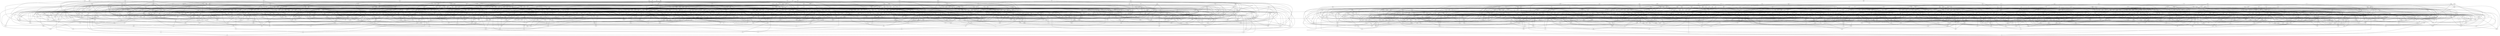 graph {
  bbg -- cmm;
  bbg -- cpd;
  bbg -- fvd;
  bbg -- qcj;
  bbg -- qpt;
  bbr -- jgj;
  bbr -- jvf;
  bbr -- qkn;
  bbr -- vhp;
  bcn -- pjm;
  bcn -- qmj;
  bcn -- vns;
  bcn -- xbz;
  bcs -- kkm;
  bcs -- rfk;
  bcs -- snl;
  bcs -- xgt;
  bct -- dfz;
  bct -- fdr;
  bct -- nvs;
  bct -- pbk;
  bct -- pvh;
  bct -- qlf;
  bdb -- grs;
  bdb -- hqv;
  bdb -- hzt;
  bdb -- sdz;
  bdh -- gkd;
  bdh -- mnt;
  bdh -- mzl;
  bdh -- rrl;
  bdh -- shc;
  bds -- flh;
  bds -- mgn;
  bds -- ptz;
  bds -- tns;
  bds -- zhr;
  bfb -- gjr;
  bfb -- gxx;
  bfb -- jsn;
  bfb -- qzn;
  bfb -- xln;
  bfr -- chz;
  bfr -- dzk;
  bfr -- qvf;
  bfr -- vfx;
  bfr -- zqv;
  bft -- jcg;
  bft -- jgr;
  bft -- rfg;
  bft -- tdj;
  bgg -- rkn;
  bgg -- tjf;
  bgg -- xfr;
  bgg -- zxt;
  bgk -- hff;
  bgk -- lml;
  bgk -- mtg;
  bgk -- rlp;
  bgl -- cds;
  bgl -- lkq;
  bgl -- qsg;
  bgl -- vsv;
  bgr -- dsz;
  bgr -- kqx;
  bgr -- mpt;
  bgr -- zpf;
  bgt -- cpl;
  bgt -- cqq;
  bgt -- gst;
  bgt -- qxh;
  bgt -- tqk;
  bhk -- frp;
  bhk -- kgj;
  bhk -- rdv;
  bhk -- vxx;
  bhx -- ggc;
  bhx -- hjh;
  bhx -- tjf;
  bhx -- xdf;
  bhx -- xpt;
  bjx -- pzn;
  bjx -- qzm;
  bjx -- sfd;
  bjx -- vcx;
  bkc -- bmr;
  bkc -- hmf;
  bkc -- rkv;
  bkc -- rtx;
  bkc -- svb;
  bkk -- gfb;
  bkk -- mvk;
  bkk -- prd;
  bkk -- rvd;
  bkk -- shh;
  bkk -- zbr;
  bkm -- cnb;
  bkm -- krh;
  bkm -- lmq;
  bkm -- sgn;
  bkp -- cgb;
  bkp -- gpf;
  bkp -- lmj;
  bkp -- ppf;
  bkp -- rzl;
  bks -- jrp;
  bks -- pdc;
  bks -- plt;
  bks -- zsm;
  bkv -- fnt;
  bkv -- fqg;
  bkv -- nxn;
  bkv -- zst;
  bkx -- jgp;
  bkx -- mpl;
  bkx -- vdz;
  bkx -- xhb;
  blb -- rsd;
  blb -- thd;
  blb -- vch;
  blb -- vxk;
  bll -- jkn;
  bll -- jpb;
  bll -- mhj;
  bll -- rnh;
  blm -- dkc;
  blm -- hjg;
  blm -- mhc;
  blm -- mkn;
  blm -- rsd;
  blm -- xts;
  bmr -- gff;
  bmr -- vxx;
  bmr -- zbv;
  bnc -- kkk;
  bnc -- kmg;
  bnc -- pdf;
  bnc -- qjx;
  bnc -- zmh;
  bnf -- chf;
  bnf -- gpt;
  bnf -- hhm;
  bnf -- mhk;
  bnr -- htb;
  bnr -- kmf;
  bnr -- lxr;
  bnr -- rsq;
  bnx -- lng;
  bnx -- nkz;
  bnx -- nrj;
  bnx -- pdl;
  bnx -- xfc;
  bnx -- xpc;
  bpc -- hjj;
  bpc -- hlb;
  bpc -- hzt;
  bpc -- sbm;
  bpg -- gdd;
  bpg -- mrs;
  bpg -- njp;
  bpg -- vng;
  bpj -- jxr;
  bpj -- lxt;
  bpj -- sdq;
  bpj -- vls;
  bpp -- dzn;
  bpp -- jml;
  bpp -- qmv;
  bpp -- rfc;
  bpp -- svb;
  bpv -- hls;
  bpv -- htk;
  bpv -- xbb;
  bpv -- zdm;
  bpv -- zjl;
  bpz -- bxj;
  bpz -- crq;
  bpz -- jmz;
  bpz -- nhq;
  bqf -- cpl;
  bqf -- hjd;
  bqf -- jfs;
  bqf -- ptz;
  bql -- btv;
  bql -- cpx;
  bql -- fzq;
  bql -- lqb;
  bql -- lvt;
  bql -- nzv;
  bql -- rgn;
  bqm -- kjc;
  bqm -- lcs;
  bqm -- vng;
  bqm -- zfr;
  bqm -- zrq;
  bqp -- nvs;
  bqp -- plz;
  bqp -- pnz;
  bqp -- vlm;
  bqz -- shz;
  bqz -- ssr;
  bqz -- vdc;
  bqz -- zmz;
  brc -- nlh;
  brc -- thx;
  brc -- xgc;
  brc -- zjd;
  brc -- zks;
  brk -- vcf;
  brk -- xbb;
  brk -- xdc;
  brk -- xpp;
  brq -- bsz;
  brq -- cdz;
  brq -- jkn;
  brq -- tdv;
  brs -- ftf;
  brs -- fxj;
  brs -- jtr;
  brs -- mtz;
  bsq -- hhj;
  bsq -- nmf;
  bsq -- tqj;
  bsq -- xgb;
  bsz -- hxr;
  bsz -- pch;
  bsz -- zlp;
  btf -- gzb;
  btf -- llp;
  btf -- nlb;
  btf -- tgn;
  btg -- dkc;
  btg -- jjz;
  btg -- mpl;
  btg -- qfg;
  btg -- sfx;
  btm -- dzz;
  btm -- gdx;
  btm -- hrf;
  btm -- zfl;
  bts -- cjl;
  bts -- dgc;
  bts -- mtf;
  bts -- psf;
  bts -- rkp;
  btv -- dqm;
  btv -- fvr;
  btv -- qhh;
  bvc -- gjz;
  bvc -- gtv;
  bvc -- ssd;
  bvc -- vlm;
  bvc -- xhc;
  bvd -- lcr;
  bvd -- mqx;
  bvd -- mrq;
  bvd -- rcx;
  bvd -- vts;
  bvf -- gpp;
  bvf -- ptl;
  bvf -- qlz;
  bvf -- tzx;
  bvl -- mlx;
  bvl -- nmq;
  bvl -- svn;
  bvl -- vpc;
  bvq -- dgc;
  bvq -- gkh;
  bvq -- mkp;
  bvq -- pml;
  bvq -- rhx;
  bvq -- svr;
  bvq -- tnj;
  bvq -- ztg;
  bvt -- gzj;
  bvt -- jxq;
  bvt -- pct;
  bvt -- rbg;
  bvt -- snm;
  bvt -- vdc;
  bxb -- dkc;
  bxb -- grc;
  bxb -- lxq;
  bxb -- zmq;
  bxd -- cbc;
  bxd -- dfz;
  bxd -- kpl;
  bxd -- trm;
  bxd -- zht;
  bxg -- kms;
  bxg -- llm;
  bxg -- qth;
  bxg -- snm;
  bxg -- zbf;
  bxj -- dbv;
  bxj -- krk;
  bxj -- qnt;
  bxk -- dhb;
  bxk -- jzm;
  bxk -- njp;
  bxk -- vdc;
  bxr -- hrz;
  bxr -- qth;
  bxr -- slt;
  bxr -- ztk;
  bxs -- cvq;
  bxs -- fzq;
  bxs -- sdx;
  bxs -- zqp;
  bxz -- dzh;
  bxz -- hlb;
  bxz -- mrt;
  bxz -- sbr;
  bxz -- xbz;
  bzp -- fkp;
  bzp -- hhp;
  bzp -- lfc;
  bzp -- prz;
  bzp -- tcz;
  cbc -- hbz;
  cbc -- hhp;
  cbc -- mcb;
  cbc -- mgn;
  cbj -- fbt;
  cbj -- jfc;
  cbj -- lgt;
  cbj -- svg;
  cbj -- vqm;
  cbn -- cpt;
  cbn -- lmk;
  cbn -- mqv;
  cbn -- qdr;
  cbn -- vqg;
  cck -- jbh;
  cck -- jzm;
  cck -- kjm;
  cck -- rnc;
  ccn -- rhr;
  ccn -- tjt;
  ccn -- tnh;
  ccn -- xpc;
  ccr -- cvb;
  ccr -- fhg;
  ccr -- lhp;
  ccr -- tdv;
  ccv -- ffs;
  ccv -- hdq;
  ccv -- kcm;
  ccv -- zjb;
  cdd -- ddq;
  cdd -- ghn;
  cdd -- lfc;
  cdd -- srd;
  cdd -- tht;
  cdd -- xhb;
  cds -- gdr;
  cds -- jdg;
  cds -- lkh;
  cdz -- njv;
  cdz -- xgl;
  cdz -- xmc;
  cfb -- cxn;
  cfb -- djg;
  cfb -- mbn;
  cfb -- nzf;
  cfb -- rxb;
  cfb -- zff;
  cfl -- mhg;
  cfl -- rkn;
  cfl -- vtl;
  cfl -- xmc;
  cgb -- kmn;
  cgb -- nkz;
  cgb -- rmh;
  cgb -- trk;
  cgf -- dgz;
  cgf -- fpk;
  cgf -- nnf;
  cgf -- qhf;
  cgf -- tlh;
  cgf -- vzh;
  cgn -- gcd;
  cgn -- grh;
  cgn -- kqd;
  cgn -- vlm;
  cgn -- znf;
  cgs -- mms;
  cgs -- mrs;
  cgs -- spk;
  cgs -- vbv;
  chb -- jsn;
  chb -- ksp;
  chb -- pnh;
  chb -- rsb;
  chf -- klv;
  chf -- mcb;
  chf -- rpt;
  chg -- dfs;
  chg -- jbc;
  chg -- rzp;
  chg -- zdb;
  chh -- dqm;
  chh -- jjq;
  chh -- prz;
  chh -- qpt;
  chh -- shc;
  chn -- hsr;
  chn -- pdc;
  chn -- qlh;
  chn -- vzv;
  chp -- dxc;
  chp -- jhz;
  chp -- lkq;
  chp -- pns;
  chz -- hpp;
  chz -- llz;
  chz -- mnp;
  chz -- vbt;
  chz -- vtp;
  cjg -- hhm;
  cjg -- lfc;
  cjg -- lmg;
  cjg -- mlr;
  cjg -- tkh;
  cjg -- xtc;
  cjj -- jpb;
  cjj -- qvq;
  cjj -- rmz;
  cjj -- vkh;
  cjj -- xtz;
  cjl -- fpl;
  cjl -- hhm;
  cjl -- jhb;
  cjv -- mjb;
  cjv -- pdh;
  cjv -- rsq;
  cjv -- tsc;
  cjv -- ttc;
  cjv -- zmg;
  cjx -- dzz;
  cjx -- pkv;
  cjx -- tbb;
  cjx -- vxx;
  ckl -- dqp;
  ckl -- gtf;
  ckl -- svj;
  ckl -- tns;
  ckr -- njd;
  ckr -- qlx;
  ckr -- thd;
  ckr -- vbx;
  ckv -- hmj;
  ckv -- jpb;
  ckv -- mqs;
  ckv -- tbl;
  clc -- jml;
  clc -- pfb;
  clc -- qjs;
  clc -- rgb;
  clf -- hls;
  clf -- sqc;
  clf -- vvs;
  clf -- zhx;
  clh -- nff;
  clh -- szk;
  clh -- xpm;
  clh -- zdh;
  cll -- cpg;
  cll -- qmb;
  cll -- snl;
  cll -- vzv;
  cln -- kht;
  cln -- tks;
  cln -- vbp;
  cln -- vch;
  cml -- gkt;
  cml -- glh;
  cml -- jfv;
  cml -- mrk;
  cml -- nlm;
  cmm -- pzv;
  cmm -- qcj;
  cmm -- rpb;
  cmp -- jpx;
  cmp -- lxq;
  cmp -- njh;
  cmp -- rjp;
  cnb -- rnc;
  cnb -- rnq;
  cnb -- stf;
  cns -- ggc;
  cns -- kxx;
  cns -- nlh;
  cns -- qhg;
  cpd -- gff;
  cpd -- pxf;
  cpd -- zbz;
  cpf -- fcq;
  cpf -- gdr;
  cpf -- lnn;
  cpf -- vxz;
  cpf -- zmg;
  cpg -- gkh;
  cpg -- rhv;
  cpg -- ttg;
  cpg -- xgt;
  cpl -- nxg;
  cpl -- sqs;
  cpp -- kvq;
  cpp -- lhx;
  cpp -- mlq;
  cpp -- rsc;
  cps -- fjt;
  cps -- hqz;
  cps -- srv;
  cps -- vzv;
  cpt -- gzk;
  cpt -- htq;
  cpt -- qqm;
  cpt -- vls;
  cpx -- dhk;
  cpx -- frp;
  cpx -- rgr;
  cpx -- sfx;
  cpx -- sps;
  cpx -- svj;
  cpx -- vcg;
  cqj -- crz;
  cqj -- dxx;
  cqj -- lgr;
  cqj -- mcd;
  cqq -- jsx;
  cqq -- mtv;
  cqq -- pxc;
  cqq -- xvp;
  cqr -- gxx;
  cqr -- hjx;
  cqr -- jtr;
  cqr -- krx;
  cqr -- pbq;
  cqr -- ppx;
  crh -- dmr;
  crh -- ftt;
  crh -- hxd;
  crh -- mqj;
  crh -- qrk;
  crl -- pml;
  crl -- qxc;
  crl -- sqs;
  crl -- src;
  crq -- tfl;
  crq -- ttd;
  crq -- zlq;
  crq -- zpt;
  crt -- jls;
  crt -- krp;
  crt -- ldj;
  crt -- zlj;
  crz -- gcg;
  crz -- gqg;
  crz -- hrl;
  csc -- ddm;
  csc -- gtn;
  csc -- qxg;
  csc -- stg;
  csc -- xsz;
  csd -- dxp;
  csd -- jhz;
  csd -- jnb;
  csd -- tjb;
  ctb -- pzv;
  ctb -- vjp;
  ctb -- zst;
  ctb -- zvp;
  ctf -- gpz;
  ctf -- lmk;
  ctf -- lrc;
  ctf -- zmb;
  ctp -- htf;
  ctp -- qnm;
  ctp -- vkl;
  ctp -- xmm;
  cvb -- mhg;
  cvb -- ngg;
  cvb -- zmm;
  cvq -- hqc;
  cvq -- mkg;
  cvq -- pdl;
  cvq -- vbp;
  cxn -- dvd;
  cxn -- hkr;
  cxn -- qbn;
  cxn -- xfp;
  cxn -- zkn;
  cxp -- fzg;
  cxp -- gjj;
  cxp -- lzl;
  cxp -- nff;
  cxp -- nsp;
  cxs -- jmh;
  cxs -- lcj;
  cxs -- ngc;
  cxs -- qgl;
  cxs -- zfr;
  czg -- hbv;
  czg -- jxc;
  czg -- lkq;
  czg -- msz;
  czh -- ksr;
  czh -- nml;
  czh -- tzn;
  czh -- xmm;
  czq -- fkr;
  czq -- jtl;
  czq -- qxr;
  czq -- rqj;
  czq -- sdc;
  czr -- dfg;
  czr -- ffs;
  czr -- kfr;
  czr -- zjv;
  dbc -- jfr;
  dbc -- tjq;
  dbc -- vlv;
  dbc -- xbb;
  dbj -- ghv;
  dbj -- jgx;
  dbj -- ltz;
  dbj -- nmb;
  dbj -- vgb;
  dbn -- dlt;
  dbn -- jhz;
  dbn -- mqv;
  dbn -- rgx;
  dbp -- hhj;
  dbp -- hvh;
  dbp -- prb;
  dbp -- qrn;
  dbp -- vrb;
  dbr -- hcb;
  dbr -- pvk;
  dbr -- vjl;
  dbr -- zdz;
  dbs -- lfr;
  dbs -- mbn;
  dbs -- mkg;
  dbs -- qmt;
  dbv -- ltp;
  dbv -- rkj;
  dbv -- tgx;
  dcb -- fzg;
  dcb -- jjk;
  dcb -- jpm;
  dcb -- lrc;
  dcb -- ptl;
  dcb -- tqx;
  dcb -- zfr;
  dcq -- dnx;
  dcq -- pgr;
  dcq -- qkb;
  dcq -- sbr;
  ddd -- dtk;
  ddd -- fbd;
  ddd -- klc;
  ddd -- zjd;
  ddm -- gqp;
  ddm -- lmc;
  ddm -- xvp;
  ddp -- qgj;
  ddp -- snl;
  ddp -- vkl;
  ddp -- zlj;
  ddq -- qpb;
  ddq -- szq;
  ddq -- xsz;
  dds -- gbm;
  dds -- gxj;
  dds -- jkj;
  dds -- lks;
  dds -- vfm;
  dff -- kbm;
  dff -- mkn;
  dff -- mvt;
  dff -- zkn;
  dfg -- fvx;
  dfg -- qmx;
  dfg -- tnl;
  dfl -- jll;
  dfl -- kms;
  dfl -- mms;
  dfl -- rkj;
  dfs -- jfp;
  dfs -- jkn;
  dfs -- qbs;
  dfs -- qhf;
  dfs -- qzm;
  dfz -- hfb;
  dfz -- mnt;
  dfz -- rhz;
  dgc -- vch;
  dgc -- xxm;
  dgm -- srt;
  dgm -- tnr;
  dgm -- xhz;
  dgm -- xms;
  dgs -- hbz;
  dgs -- kht;
  dgs -- lgr;
  dgs -- zns;
  dgz -- ghj;
  dgz -- plh;
  dgz -- rlm;
  dhb -- hbs;
  dhb -- stz;
  dhb -- zqv;
  dhk -- djb;
  dhk -- hqc;
  dhk -- jrg;
  dhq -- fsc;
  dhq -- gtn;
  dhq -- htk;
  dhq -- kdr;
  dhs -- kls;
  dhs -- qbf;
  dhs -- rtq;
  dhs -- thl;
  djb -- ljj;
  djb -- pxc;
  djb -- tmm;
  djb -- vpf;
  djb -- xdz;
  djb -- xjm;
  djg -- hqc;
  djg -- pdm;
  djg -- sqm;
  djk -- ffz;
  djk -- pkv;
  djk -- ssd;
  djk -- zxv;
  dkc -- vhr;
  dkl -- ppx;
  dkl -- qst;
  dkl -- tjl;
  dkl -- tlh;
  dls -- fqb;
  dls -- qft;
  dls -- vhf;
  dls -- xxj;
  dlt -- lkr;
  dlt -- ngj;
  dlt -- qnt;
  dlt -- vjq;
  dmj -- gzk;
  dmj -- pfh;
  dmj -- psv;
  dmj -- vcv;
  dmj -- zdz;
  dmp -- dqd;
  dmp -- krk;
  dmp -- rzq;
  dmp -- zlq;
  dmr -- fxj;
  dmr -- ldr;
  dmr -- qxs;
  dnk -- jpg;
  dnk -- kts;
  dnk -- ldx;
  dnk -- pxs;
  dnx -- hzt;
  dnx -- qxx;
  dnx -- snm;
  dnx -- tnl;
  dpc -- dsh;
  dpc -- krt;
  dpc -- lkh;
  dpc -- mtc;
  dpc -- xgv;
  dpg -- dqp;
  dpg -- fbk;
  dpg -- jfg;
  dpg -- msp;
  dpg -- zff;
  dpl -- gth;
  dpl -- jfz;
  dpl -- tzx;
  dpl -- xbd;
  dpm -- gcl;
  dpm -- hxp;
  dpm -- kjs;
  dpm -- mpf;
  dpq -- lkd;
  dpq -- rjz;
  dpq -- thl;
  dpq -- vmx;
  dqb -- lpd;
  dqb -- nnx;
  dqb -- vdv;
  dqb -- zns;
  dqd -- qvj;
  dqd -- stb;
  dqd -- ttd;
  dqh -- jfr;
  dqh -- jmp;
  dqh -- lks;
  dqh -- vvs;
  dqj -- hzs;
  dqj -- rbd;
  dqj -- vrm;
  dqj -- zfv;
  dqj -- zjl;
  dqm -- lbp;
  dqm -- nzv;
  dqp -- lkv;
  dqp -- nml;
  dqp -- vml;
  drh -- gmg;
  drh -- kps;
  drh -- nfs;
  drh -- qhp;
  drh -- vnh;
  drj -- mpf;
  drj -- nvj;
  drj -- qbn;
  drj -- sjp;
  dsc -- gpx;
  dsc -- kjz;
  dsc -- zkk;
  dsc -- zng;
  dsd -- krk;
  dsd -- lxg;
  dsd -- qrn;
  dsd -- xgb;
  dsh -- mts;
  dsh -- pjj;
  dsh -- tfd;
  dsk -- lpn;
  dsk -- pxn;
  dsk -- qdx;
  dsk -- rtr;
  dsz -- mlx;
  dsz -- pjj;
  dsz -- vbm;
  dtb -- dtn;
  dtb -- fht;
  dtb -- gvx;
  dtb -- nbf;
  dtk -- hjx;
  dtk -- rkn;
  dtk -- vjc;
  dtl -- jhz;
  dtl -- kfr;
  dtl -- pbd;
  dtl -- zzs;
  dtn -- mkz;
  dtn -- ptf;
  dtn -- qhp;
  dvd -- fdz;
  dvd -- kbx;
  dvd -- kmk;
  dvd -- rgb;
  dvr -- fqg;
  dvr -- lpn;
  dvr -- pfb;
  dvr -- qlh;
  dxc -- lvp;
  dxc -- rhj;
  dxc -- xxr;
  dxl -- frp;
  dxl -- hbt;
  dxl -- tfx;
  dxl -- tqk;
  dxp -- fcq;
  dxp -- jfm;
  dxp -- kbc;
  dxp -- pjm;
  dxp -- psr;
  dxp -- tsn;
  dxp -- zqx;
  dxx -- jfs;
  dxx -- pdp;
  dxx -- vmx;
  dzh -- lcj;
  dzh -- mtz;
  dzh -- vbm;
  dzj -- frh;
  dzj -- mcr;
  dzj -- nrj;
  dzj -- thl;
  dzj -- tqk;
  dzk -- lkr;
  dzk -- nqj;
  dzk -- xsp;
  dzl -- njh;
  dzl -- pnz;
  dzl -- zff;
  dzl -- zjl;
  dzn -- hjk;
  dzn -- nxq;
  dzn -- pmz;
  dzn -- qkp;
  dzn -- qkr;
  dzn -- zhr;
  dzz -- fqv;
  dzz -- nkz;
  dzz -- qpb;
  fbd -- pch;
  fbd -- vfx;
  fbd -- vtl;
  fbk -- nlm;
  fbk -- qgn;
  fbk -- tnh;
  fbm -- jls;
  fbm -- nnc;
  fbm -- nxb;
  fbm -- qvm;
  fbm -- rcx;
  fbm -- tdb;
  fbr -- hbd;
  fbr -- jrm;
  fbr -- tnh;
  fbr -- zhp;
  fbt -- psf;
  fbt -- qgn;
  fbt -- svk;
  fcf -- mmk;
  fcf -- nqn;
  fcf -- vmr;
  fcf -- vts;
  fcm -- gmg;
  fcm -- mlq;
  fcm -- prq;
  fcm -- rlm;
  fcm -- skk;
  fcm -- tsc;
  fcm -- zrx;
  fcn -- kkb;
  fcn -- mfn;
  fcn -- pxk;
  fcn -- qkb;
  fcq -- lgk;
  fcq -- xfr;
  fcz -- gzb;
  fcz -- prb;
  fcz -- qdr;
  fcz -- sbj;
  fdf -- ldh;
  fdf -- mvm;
  fdf -- sdv;
  fdf -- vfd;
  fdf -- zbz;
  fdg -- hdv;
  fdg -- psr;
  fdg -- szd;
  fdg -- vbt;
  fdg -- vcx;
  fdl -- frh;
  fdl -- lkd;
  fdl -- mkc;
  fdl -- vlj;
  fdr -- fvf;
  fdr -- gcd;
  fdr -- qqt;
  fds -- gxp;
  fds -- pnt;
  fds -- sjv;
  fds -- vmb;
  fdz -- fvv;
  fdz -- gpm;
  fdz -- vqq;
  ffs -- mdn;
  ffs -- zng;
  ffz -- pck;
  ffz -- pml;
  ffz -- tgr;
  ffz -- tht;
  fgl -- mjl;
  fgl -- nfl;
  fgl -- rkv;
  fgl -- ttg;
  fgn -- fsv;
  fgn -- rsx;
  fgn -- vbv;
  fgn -- zsd;
  fgv -- jjq;
  fgv -- mch;
  fgv -- pzx;
  fgv -- sdc;
  fgv -- zst;
  fhg -- fxn;
  fhg -- gvx;
  fhg -- jvf;
  fhg -- ppm;
  fhm -- nvv;
  fhm -- qpx;
  fhm -- rvm;
  fhm -- vst;
  fht -- gdj;
  fht -- hdv;
  fht -- lcj;
  fjp -- hlg;
  fjp -- rss;
  fjp -- tpl;
  fjp -- vbx;
  fjp -- znr;
  fjt -- fvf;
  fjt -- krm;
  fjt -- zhp;
  fkp -- ktj;
  fkp -- mpf;
  fkp -- rkk;
  fkr -- hkc;
  fkr -- kmn;
  fkr -- pgp;
  fkz -- hjd;
  fkz -- mqd;
  fkz -- svg;
  fkz -- tbb;
  flh -- tcc;
  flh -- thd;
  flh -- vxd;
  flp -- fqm;
  flp -- ggm;
  flp -- hlg;
  flp -- lgt;
  flp -- vvs;
  fmd -- jlb;
  fmd -- mdz;
  fmd -- nms;
  fmd -- sbd;
  fmj -- jjr;
  fmj -- jln;
  fmj -- lkv;
  fmj -- mnd;
  fnq -- kjv;
  fnq -- lkg;
  fnq -- qfx;
  fnq -- rhj;
  fnq -- rvm;
  fnq -- vmh;
  fnt -- kgh;
  fnt -- lfr;
  fnt -- pxf;
  fnt -- zhh;
  fnz -- gsv;
  fnz -- hxd;
  fnz -- qqd;
  fnz -- zxf;
  fpd -- ltc;
  fpd -- shd;
  fpd -- szj;
  fpd -- vpf;
  fph -- pch;
  fph -- qvh;
  fph -- svn;
  fph -- zss;
  fpj -- jjr;
  fpj -- ltc;
  fpj -- rkp;
  fpj -- zfl;
  fpj -- zjr;
  fpj -- zlv;
  fpk -- msh;
  fpk -- tjb;
  fpk -- zjb;
  fpk -- zpt;
  fpl -- shh;
  fpl -- sps;
  fpl -- sxc;
  fpq -- jvp;
  fpq -- njs;
  fpq -- nnn;
  fpq -- rlm;
  fpr -- plh;
  fpr -- qvh;
  fpr -- rxz;
  fpr -- vhq;
  fpx -- gdd;
  fpx -- hmj;
  fpx -- ldx;
  fpx -- nvv;
  fpx -- vtp;
  fqb -- ghj;
  fqb -- qqd;
  fqb -- sht;
  fqg -- pzv;
  fqg -- znt;
  fqg -- zxv;
  fql -- hld;
  fql -- kcx;
  fql -- kkh;
  fql -- ndf;
  fql -- rrl;
  fqm -- gpl;
  fqm -- gxv;
  fqm -- kvb;
  fqn -- fvd;
  fqn -- gxv;
  fqn -- lng;
  fqn -- qlf;
  fqn -- sqc;
  fqn -- xgx;
  fqv -- lfx;
  fqv -- vcl;
  fqv -- vgh;
  fqx -- gvp;
  fqx -- hzz;
  fqx -- jbh;
  fqx -- pgv;
  frh -- xdc;
  frh -- zgj;
  frl -- mgz;
  frl -- mpj;
  frl -- mts;
  frl -- shr;
  frl -- xfr;
  frn -- lmh;
  frn -- mpl;
  frn -- qxg;
  frn -- vxx;
  frp -- fsc;
  frp -- xfc;
  frp -- xkc;
  fsc -- fvb;
  fsc -- mpf;
  fsc -- vrj;
  fsk -- gqg;
  fsk -- pxd;
  fsk -- xtd;
  fsk -- zhh;
  fsv -- gsf;
  fsv -- pkp;
  fsv -- zjv;
  ftf -- jhx;
  ftf -- mkz;
  ftf -- smv;
  ftg -- kjc;
  ftg -- xjq;
  ftg -- xpn;
  ftg -- zbj;
  ftt -- rbg;
  ftt -- zkt;
  ftt -- zss;
  fvb -- hqc;
  fvb -- qpf;
  fvb -- vrf;
  fvd -- gxp;
  fvd -- ljj;
  fvd -- ngp;
  fvd -- vlj;
  fvd -- xfs;
  fvf -- jgx;
  fvf -- rmh;
  fvf -- tct;
  fvr -- qkp;
  fvr -- rfk;
  fvr -- trk;
  fvv -- nhl;
  fvv -- qht;
  fvv -- rtc;
  fvx -- nfs;
  fvx -- qnn;
  fvx -- snf;
  fxj -- rzp;
  fxj -- xjq;
  fxj -- zpx;
  fxk -- htk;
  fxk -- jlb;
  fxk -- mtf;
  fxk -- pnt;
  fxm -- jkg;
  fxm -- rtx;
  fxm -- sfx;
  fxm -- sxc;
  fxn -- hxr;
  fxn -- jmz;
  fxn -- lkg;
  fxn -- nnf;
  fxn -- qmx;
  fxn -- sdz;
  fxn -- zxt;
  fxs -- mzc;
  fxs -- nsp;
  fxs -- nts;
  fxs -- vqt;
  fzg -- kcm;
  fzg -- nqj;
  fzg -- vst;
  fzg -- xxd;
  fzq -- gkd;
  fzq -- jqc;
  fzq -- qbf;
  fzv -- gcs;
  fzv -- gnx;
  fzv -- mlx;
  fzv -- vmz;
  gbg -- gjt;
  gbg -- kfm;
  gbg -- mdn;
  gbg -- zmx;
  gbm -- mmb;
  gbm -- qbj;
  gbm -- qcj;
  gbm -- sjp;
  gbq -- lrc;
  gbq -- prb;
  gbq -- qhj;
  gbq -- zlc;
  gbq -- zpx;
  gbs -- kkr;
  gbs -- knj;
  gbs -- rnq;
  gbs -- zrq;
  gcb -- qlz;
  gcb -- rlp;
  gcb -- smv;
  gcb -- vqt;
  gcc -- ggd;
  gcc -- ktj;
  gcc -- rqm;
  gcc -- zns;
  gcd -- mbl;
  gcd -- szq;
  gcg -- rph;
  gcg -- skq;
  gcg -- xgt;
  gch -- pfh;
  gch -- ppz;
  gch -- snf;
  gch -- stb;
  gcl -- lvt;
  gcl -- rtq;
  gcl -- sbk;
  gcs -- npq;
  gcs -- ntr;
  gcs -- pvk;
  gcz -- ldp;
  gcz -- mrr;
  gcz -- nkt;
  gcz -- vvb;
  gdd -- hdk;
  gdd -- ptf;
  gdd -- qtm;
  gdh -- mxn;
  gdh -- nnd;
  gdh -- vjn;
  gdh -- xmf;
  gdj -- kps;
  gdj -- qfm;
  gdj -- rbb;
  gdj -- tbn;
  gdj -- xzn;
  gdr -- jpp;
  gdr -- mss;
  gdx -- mbf;
  gdx -- ppf;
  gdx -- zst;
  gfb -- gkd;
  gfb -- mqd;
  gfb -- ndb;
  gfb -- tpx;
  gff -- jrg;
  gff -- ldh;
  gff -- psd;
  gff -- tcz;
  gff -- vxk;
  gft -- hjp;
  gft -- hkr;
  gft -- lcm;
  gft -- thl;
  ggc -- tcx;
  ggc -- tsn;
  ggd -- gmr;
  ggd -- jgh;
  ggd -- txr;
  ggd -- vcg;
  ggd -- zrk;
  ggm -- hhp;
  ggm -- lng;
  ggm -- ppv;
  ggm -- sfx;
  ggm -- vbp;
  ghj -- mkz;
  ghj -- prb;
  ghj -- qxx;
  ghn -- mjl;
  ghn -- stg;
  ghn -- tdb;
  ghv -- hpt;
  ghv -- jgg;
  ghv -- npb;
  gjj -- pcj;
  gjj -- xms;
  gjj -- xtb;
  gjr -- lqc;
  gjr -- qxx;
  gjr -- zck;
  gjt -- jlz;
  gjt -- qch;
  gjt -- szk;
  gjz -- jkj;
  gjz -- lhj;
  gjz -- txr;
  gkd -- hpk;
  gkd -- nxq;
  gkh -- gnn;
  gkh -- khl;
  gkn -- gmt;
  gkn -- jgj;
  gkn -- qth;
  gkn -- spp;
  gkt -- nfl;
  gkt -- pft;
  gkt -- qpv;
  gld -- jlb;
  gld -- jrm;
  gld -- qgb;
  gld -- zvp;
  glh -- jbt;
  glh -- jqc;
  glh -- lfh;
  glh -- zzn;
  gls -- jsx;
  gls -- lbp;
  gls -- lmh;
  gls -- ndf;
  gls -- qcb;
  gmg -- ngg;
  gmg -- sht;
  gmg -- skk;
  gmk -- pgv;
  gmk -- pnr;
  gmk -- psv;
  gmk -- xmh;
  gmr -- jkg;
  gmr -- mrr;
  gmr -- zvp;
  gmt -- hzb;
  gmt -- hzz;
  gmt -- mtc;
  gmt -- skh;
  gmx -- gnz;
  gmx -- kfm;
  gmx -- msn;
  gmx -- shr;
  gnk -- kbh;
  gnk -- mqs;
  gnk -- pfc;
  gnk -- zpx;
  gnn -- jmp;
  gnn -- rgv;
  gnn -- snc;
  gnt -- hpk;
  gnt -- jfr;
  gnt -- msp;
  gnt -- rkk;
  gnt -- znf;
  gnx -- hjh;
  gnx -- lvs;
  gnx -- ttq;
  gnz -- hqf;
  gnz -- lvp;
  gnz -- nsb;
  gnz -- qcm;
  gnz -- sfd;
  gnz -- zmb;
  gpf -- pxz;
  gpf -- qxg;
  gpf -- vts;
  gpl -- hrl;
  gpl -- kht;
  gpl -- qcb;
  gpl -- xfp;
  gpm -- qqt;
  gpm -- srv;
  gpm -- zhr;
  gpm -- zrk;
  gpp -- hrz;
  gpp -- jsn;
  gpp -- tjl;
  gpp -- xpn;
  gpp -- zsb;
  gpt -- szq;
  gpt -- trm;
  gpt -- xmm;
  gpt -- xpc;
  gpx -- qcm;
  gpx -- sht;
  gpx -- smj;
  gpz -- jff;
  gpz -- qrc;
  gpz -- zkl;
  gqg -- hlt;
  gqg -- pxn;
  gqg -- rbf;
  gqp -- hbz;
  gqp -- kls;
  gqp -- lkv;
  gqp -- lnr;
  gqv -- hvh;
  gqv -- rsb;
  gqv -- vzh;
  gqv -- zbk;
  grc -- kpl;
  grc -- lgr;
  grc -- mvk;
  grc -- pmz;
  grc -- slp;
  grc -- txr;
  grh -- ksr;
  grh -- lkd;
  grh -- qhl;
  grj -- hbd;
  grj -- jfv;
  grj -- pmh;
  grj -- rxb;
  grs -- llp;
  grs -- vmz;
  grs -- xmh;
  grs -- xxj;
  grs -- zzt;
  grt -- jcg;
  grt -- mfn;
  grt -- mhj;
  grt -- njs;
  grt -- qbs;
  gsb -- kkb;
  gsb -- lxg;
  gsb -- vsx;
  gsb -- zss;
  gsf -- ldx;
  gsf -- mxm;
  gsf -- npj;
  gsf -- tvz;
  gsl -- lkk;
  gsl -- qcb;
  gsl -- qfp;
  gsl -- tjk;
  gsl -- vfb;
  gst -- lmj;
  gst -- qxh;
  gst -- svj;
  gst -- vfd;
  gst -- xvp;
  gsv -- hkh;
  gsv -- jfz;
  gsv -- krx;
  gtf -- pgp;
  gtf -- rbd;
  gtf -- vmc;
  gth -- nqj;
  gth -- ppx;
  gth -- tdg;
  gtn -- qgj;
  gtn -- sqm;
  gtv -- ndf;
  gtv -- qpb;
  gtv -- qxc;
  gvp -- klc;
  gvp -- spk;
  gvp -- xgf;
  gvx -- jch;
  gvx -- lrf;
  gvx -- mnp;
  gvx -- mph;
  gvx -- ppm;
  gvx -- qvf;
  gvz -- hzb;
  gvz -- qvq;
  gvz -- tnl;
  gvz -- xbz;
  gxj -- rtr;
  gxj -- tqk;
  gxj -- vbx;
  gxk -- nkt;
  gxk -- stm;
  gxk -- vlm;
  gxk -- xfb;
  gxp -- ppf;
  gxp -- rgb;
  gxv -- pck;
  gxv -- vhr;
  gxx -- kmg;
  gxx -- pjj;
  gxx -- qmx;
  gxz -- mgz;
  gxz -- pxt;
  gxz -- zmh;
  gxz -- zxc;
  gzb -- xbd;
  gzb -- xpb;
  gzg -- qhl;
  gzg -- xhp;
  gzg -- zfv;
  gzg -- zjl;
  gzj -- pmc;
  gzj -- rdj;
  gzj -- tjz;
  gzk -- lnt;
  gzk -- vmh;
  gzk -- zjd;
  hbd -- hld;
  hbd -- mtf;
  hbd -- qhh;
  hbd -- skq;
  hbm -- lpd;
  hbm -- prd;
  hbm -- rph;
  hbm -- sjp;
  hbq -- hjp;
  hbq -- ldj;
  hbq -- svr;
  hbq -- vjb;
  hbs -- lml;
  hbs -- tpc;
  hbs -- vmz;
  hbs -- vst;
  hbt -- ngp;
  hbt -- rtc;
  hbt -- vxf;
  hbt -- xkd;
  hbv -- ldr;
  hbv -- mfn;
  hbv -- prq;
  hbv -- zmb;
  hbz -- rjb;
  hcb -- tgx;
  hcb -- xkp;
  hcb -- zjd;
  hdk -- lqz;
  hdk -- pxk;
  hdk -- rdj;
  hdk -- rtk;
  hdq -- msg;
  hdq -- msz;
  hdq -- stb;
  hdv -- qfx;
  hdv -- xgm;
  hdv -- zdb;
  hfb -- hsr;
  hfb -- rgn;
  hfb -- trk;
  hff -- lxt;
  hff -- nlb;
  hff -- qft;
  hfh -- lcs;
  hfh -- rms;
  hfh -- tbq;
  hfh -- tfl;
  hfq -- mlx;
  hfq -- pjm;
  hfq -- qdr;
  hfq -- vrb;
  hgf -- mbf;
  hgf -- mhx;
  hgf -- nzv;
  hgf -- xdc;
  hgf -- xts;
  hgj -- ppj;
  hgj -- psp;
  hgj -- sfx;
  hgj -- ttg;
  hhj -- kxx;
  hhj -- vcv;
  hhj -- vqt;
  hhk -- hjq;
  hhk -- mrq;
  hhk -- vzb;
  hhk -- zst;
  hhm -- kgj;
  hhm -- rsl;
  hhp -- lnm;
  hhp -- xhb;
  hjd -- qht;
  hjd -- tzp;
  hjd -- vjn;
  hjd -- zrt;
  hjg -- hxp;
  hjg -- jrp;
  hjg -- zds;
  hjg -- znt;
  hjh -- qvf;
  hjh -- zsb;
  hjj -- pmn;
  hjj -- qgq;
  hjj -- qst;
  hjj -- spk;
  hjk -- mhk;
  hjk -- qxr;
  hjk -- trx;
  hjp -- kbx;
  hjp -- sqs;
  hjq -- jtl;
  hjq -- qcn;
  hjq -- qgn;
  hjx -- hzz;
  hjx -- pgx;
  hjx -- rqb;
  hjx -- xdf;
  hkc -- hsr;
  hkc -- krp;
  hkc -- ldt;
  hkh -- mss;
  hkh -- zbf;
  hkh -- zqx;
  hkq -- jgh;
  hkq -- npc;
  hkq -- sqc;
  hkq -- tnj;
  hkr -- hzc;
  hkr -- svf;
  hlb -- qch;
  hlb -- rzb;
  hlb -- vnh;
  hlb -- zdh;
  hld -- jjr;
  hld -- qcb;
  hld -- zpd;
  hld -- zzv;
  hlg -- mqx;
  hlg -- pfb;
  hls -- kgr;
  hls -- kjs;
  hls -- pqn;
  hlt -- mmk;
  hlt -- nfl;
  hlt -- pxc;
  hlt -- rzl;
  hlt -- xts;
  hlx -- lmq;
  hlx -- qzx;
  hlx -- rvm;
  hlx -- vjl;
  hmc -- jjz;
  hmc -- rgb;
  hmc -- vlj;
  hmc -- xdz;
  hmf -- svk;
  hmf -- thd;
  hmf -- xlc;
  hmj -- ldx;
  hmj -- pbd;
  hmj -- pns;
  hmj -- xfr;
  hmr -- ldp;
  hmr -- mxn;
  hmr -- pzx;
  hmr -- xkc;
  hnz -- ksr;
  hnz -- ljj;
  hnz -- lmh;
  hnz -- zfv;
  hpk -- lfx;
  hpk -- vfd;
  hpp -- prx;
  hpp -- qpr;
  hpp -- tcx;
  hpp -- xtb;
  hpt -- mgr;
  hpt -- prd;
  hpt -- vrf;
  hqc -- zbr;
  hqf -- jch;
  hqf -- pmc;
  hqf -- zbf;
  hqf -- zsd;
  hqh -- jvx;
  hqh -- mrk;
  hqh -- qmd;
  hqh -- vrm;
  hqv -- kxx;
  hqv -- nmf;
  hqv -- pbd;
  hqz -- mkp;
  hqz -- nvd;
  hqz -- vdv;
  hqz -- xxq;
  hrf -- kbx;
  hrf -- lpd;
  hrf -- xvp;
  hrf -- zlv;
  hrl -- ndb;
  hrl -- zbv;
  hrq -- qnt;
  hrq -- tjf;
  hrq -- vfx;
  hrq -- xms;
  hrr -- kmf;
  hrr -- nsj;
  hrr -- rfg;
  hrr -- zrn;
  hrz -- kcs;
  hrz -- mkk;
  hrz -- thv;
  hsr -- sqs;
  hsr -- tmm;
  hsr -- xsm;
  hsr -- zdm;
  htb -- jtr;
  htb -- ncb;
  htb -- rlm;
  htb -- xhh;
  htf -- jfc;
  htf -- mkp;
  htf -- mzl;
  htf -- mzp;
  htf -- rjc;
  htk -- rfc;
  htq -- pkp;
  htq -- qrc;
  htq -- vbz;
  htq -- vsv;
  htr -- jfh;
  htr -- ppz;
  htr -- sxr;
  htr -- zcm;
  hvh -- lnt;
  hvh -- tqx;
  hvj -- mpt;
  hvj -- pnr;
  hvj -- rsx;
  hvj -- tdg;
  hvj -- zsj;
  hvx -- qmx;
  hvx -- rsq;
  hvx -- tzx;
  hvx -- vxz;
  hvx -- znj;
  hxd -- pgv;
  hxd -- qfm;
  hxh -- jsx;
  hxh -- ktq;
  hxh -- lbp;
  hxh -- lqb;
  hxh -- rhv;
  hxh -- sps;
  hxp -- jls;
  hxp -- znr;
  hxr -- mtc;
  hxr -- qgl;
  hxr -- sxr;
  hxt -- ngv;
  hxt -- zqq;
  hxt -- zsb;
  hxt -- zzs;
  hxv -- rkn;
  hxv -- sbp;
  hxv -- ttc;
  hxv -- zzs;
  hzb -- thx;
  hzb -- zlz;
  hzc -- mcr;
  hzc -- nhd;
  hzc -- zhh;
  hzn -- ksp;
  hzn -- mjg;
  hzn -- msn;
  hzn -- xzn;
  hzp -- jcg;
  hzp -- qpr;
  hzp -- tbn;
  hzp -- xmc;
  hzs -- qnm;
  hzs -- qvs;
  hzs -- vml;
  hzt -- qsg;
  hzz -- jtr;
  hzz -- kqx;
  hzz -- pgr;
  jbc -- qft;
  jbc -- sgn;
  jbc -- srt;
  jbc -- zbk;
  jbh -- qhp;
  jbh -- qzz;
  jbh -- vcv;
  jbh -- xgf;
  jbr -- kkr;
  jbr -- qrk;
  jbr -- sdr;
  jbr -- zmh;
  jbt -- lqb;
  jbt -- nvs;
  jbt -- rtq;
  jbt -- vlv;
  jcg -- lqf;
  jcg -- qdt;
  jch -- mrp;
  jch -- nnf;
  jch -- ptq;
  jch -- vqt;
  jdg -- lhp;
  jdg -- mjb;
  jdg -- mph;
  jdg -- tnv;
  jdj -- nhr;
  jdj -- nrj;
  jdj -- nxb;
  jdj -- sff;
  jfc -- jls;
  jfc -- rlj;
  jff -- jpp;
  jff -- mng;
  jff -- ngg;
  jfg -- mpf;
  jfg -- qfb;
  jfg -- xdb;
  jfh -- qll;
  jfh -- xnn;
  jfh -- xtz;
  jfm -- mrt;
  jfm -- ptq;
  jfm -- tvz;
  jfp -- pmc;
  jfp -- rfg;
  jfp -- ttc;
  jfr -- jkj;
  jfr -- svk;
  jfs -- mmb;
  jfs -- zfv;
  jfv -- mdz;
  jfv -- qhm;
  jfz -- skm;
  jfz -- zlc;
  jfz -- zrz;
  jgg -- mrr;
  jgg -- rsd;
  jgg -- vmr;
  jgh -- klv;
  jgh -- lng;
  jgj -- lfk;
  jgj -- xjc;
  jgp -- rpt;
  jgp -- tfx;
  jgp -- vhr;
  jgr -- kkb;
  jgr -- ksp;
  jgr -- nnb;
  jgr -- rbb;
  jgx -- kcx;
  jgx -- ktq;
  jgx -- lmh;
  jgx -- mmt;
  jhb -- kkm;
  jhb -- tcr;
  jhb -- zsm;
  jhx -- mxp;
  jhx -- pnh;
  jhx -- vvc;
  jhz -- kbh;
  jhz -- mfn;
  jjc -- ldh;
  jjc -- tmm;
  jjc -- vjp;
  jjc -- vrj;
  jjk -- kkr;
  jjk -- nfs;
  jjk -- ptf;
  jjk -- vgc;
  jjq -- rmh;
  jjq -- vrm;
  jjq -- xjx;
  jjr -- kvr;
  jjz -- kdr;
  jjz -- lfr;
  jkf -- jrp;
  jkf -- mgj;
  jkf -- pmh;
  jkf -- zgj;
  jkg -- mzl;
  jkg -- ppv;
  jkg -- tct;
  jkj -- rvr;
  jkn -- xhh;
  jlb -- mjr;
  jlb -- qtz;
  jll -- tsh;
  jll -- xxr;
  jll -- zmz;
  jln -- lgr;
  jln -- qgk;
  jln -- qkr;
  jln -- zhh;
  jls -- nzf;
  jls -- vff;
  jls -- vgb;
  jlx -- lrg;
  jlx -- tjz;
  jlx -- vrr;
  jlx -- xxd;
  jlz -- prq;
  jlz -- qqm;
  jlz -- tqx;
  jmh -- jxq;
  jmh -- khm;
  jmh -- krk;
  jmk -- mgn;
  jmk -- nvg;
  jmk -- qhm;
  jmk -- tzp;
  jml -- mdz;
  jml -- mvm;
  jmp -- nms;
  jmp -- zht;
  jmr -- mms;
  jmr -- mnp;
  jmr -- xvk;
  jmr -- ztk;
  jmz -- kfm;
  jmz -- qvq;
  jnb -- mpj;
  jnb -- vng;
  jnb -- xnk;
  jnj -- nxn;
  jnj -- pnm;
  jnj -- qhl;
  jnj -- xhp;
  jpb -- jxx;
  jpg -- lpx;
  jpg -- ngc;
  jpg -- zbf;
  jpk -- qkc;
  jpk -- rfg;
  jpk -- tbq;
  jpk -- zlc;
  jpm -- mkz;
  jpm -- smj;
  jpm -- zvg;
  jpp -- qpr;
  jpp -- xtz;
  jpx -- kqd;
  jpx -- mtv;
  jpx -- nrj;
  jqc -- mdz;
  jqc -- mkq;
  jqq -- nlm;
  jqq -- rvd;
  jqq -- svb;
  jqq -- vmc;
  jrg -- rrr;
  jrg -- zds;
  jrm -- mfx;
  jrm -- sxq;
  jrm -- tcr;
  jrp -- shd;
  jrq -- ldt;
  jrq -- ndf;
  jrq -- rjz;
  jrq -- stg;
  jrq -- vbp;
  jsh -- nnd;
  jsh -- psf;
  jsh -- qkp;
  jsh -- sjp;
  jsn -- prq;
  jsn -- zxc;
  jsx -- nxb;
  jtd -- mkc;
  jtd -- pdc;
  jtd -- qkp;
  jtd -- qmv;
  jtg -- lxd;
  jtg -- mnd;
  jtg -- rzl;
  jtg -- xxm;
  jtl -- lcr;
  jtl -- mch;
  jtl -- qpf;
  jvc -- pcb;
  jvc -- tcc;
  jvc -- zgm;
  jvc -- zst;
  jvf -- pdh;
  jvf -- qrc;
  jvf -- vtp;
  jvp -- ldr;
  jvp -- ndp;
  jvp -- qhp;
  jvs -- kcc;
  jvs -- src;
  jvs -- tcr;
  jvs -- zvz;
  jvx -- mbl;
  jvx -- mgr;
  jvx -- snl;
  jxc -- lcj;
  jxc -- pkb;
  jxc -- qhj;
  jxq -- lqz;
  jxq -- pxt;
  jxq -- vjq;
  jxr -- lsf;
  jxr -- mph;
  jxr -- tsn;
  jxx -- qhf;
  jxx -- qst;
  jxx -- vcv;
  jzm -- kpv;
  jzm -- zpt;
  kbc -- vgc;
  kbc -- zkt;
  kbc -- zlp;
  kbh -- njp;
  kbh -- qtm;
  kbm -- mbf;
  kbm -- qvs;
  kbm -- zlj;
  kbx -- xfs;
  kbx -- xtd;
  kcc -- krc;
  kcc -- svf;
  kcc -- tnh;
  kcc -- xbb;
  kcm -- msn;
  kcm -- nsb;
  kcs -- lrc;
  kcs -- qzm;
  kcs -- tqj;
  kcs -- ttr;
  kcx -- rkp;
  kcx -- tks;
  kdr -- kpq;
  kdr -- ldg;
  kdr -- mhx;
  kdr -- pdl;
  kfm -- pjq;
  kfm -- zql;
  kfr -- mzn;
  kfr -- thv;
  kgh -- ldb;
  kgh -- skq;
  kgh -- xtn;
  kgj -- ksr;
  kgj -- mgl;
  kgr -- pdp;
  kgr -- rlj;
  kgr -- vxf;
  khl -- mjr;
  khl -- qkp;
  khl -- vml;
  khm -- lxt;
  khm -- nhq;
  khm -- ztk;
  kht -- nhr;
  kht -- qfp;
  kht -- xtn;
  kjc -- mfd;
  kjc -- msg;
  kjc -- qjx;
  kjm -- pcj;
  kjm -- pxk;
  kjm -- xxr;
  kjs -- kpq;
  kjs -- qqn;
  kjv -- kzf;
  kjv -- llz;
  kjv -- nbp;
  kjz -- ptq;
  kjz -- qzn;
  kjz -- tnv;
  kjz -- zlz;
  kkb -- kzx;
  kkh -- nlm;
  kkh -- qjs;
  kkh -- vdz;
  kkj -- mcd;
  kkj -- ncg;
  kkj -- qvm;
  kkj -- rvd;
  kkj -- xkd;
  kkk -- pvk;
  kkk -- stz;
  kkk -- vrv;
  kkm -- nqh;
  kkm -- vjn;
  kkm -- zhx;
  kkr -- mcm;
  kkr -- mrp;
  klc -- lrg;
  klc -- qhg;
  klh -- kps;
  klh -- mlq;
  klh -- njt;
  klh -- pfh;
  kls -- qmd;
  kls -- qnm;
  klv -- vrf;
  klv -- zbz;
  klx -- qrc;
  klx -- qrk;
  klx -- rdr;
  klx -- tjb;
  kmf -- slt;
  kmf -- tbn;
  kmg -- pct;
  kmg -- vns;
  kmh -- nmb;
  kmh -- npb;
  kmh -- pqn;
  kmh -- rfc;
  kmk -- lvt;
  kmk -- psd;
  kmk -- qlf;
  kmn -- njh;
  kmn -- sqm;
  kms -- qvh;
  kms -- zmz;
  knd -- mbp;
  knd -- tfx;
  knd -- tvf;
  knd -- xhp;
  knj -- mrs;
  knj -- vtl;
  knj -- zdz;
  kpl -- sjv;
  kpl -- tnj;
  kpq -- rtq;
  kpq -- shc;
  kps -- qqm;
  kps -- stb;
  kpv -- kvq;
  kpv -- qnt;
  kpv -- qzx;
  kqd -- ldb;
  kqd -- qpf;
  kqd -- txz;
  kqd -- vmc;
  kqv -- lqc;
  kqv -- lxr;
  kqv -- mkk;
  kqv -- znj;
  kqx -- lmq;
  kqx -- mzn;
  krc -- lfh;
  krc -- srv;
  krc -- xpz;
  krh -- mcm;
  krh -- mqs;
  krh -- skm;
  krh -- tpc;
  krh -- vhf;
  krh -- vpc;
  krh -- zkk;
  krm -- nlq;
  krm -- qtz;
  krm -- xpf;
  krp -- ltc;
  krp -- mzp;
  krp -- rsl;
  krt -- ltp;
  krt -- vjf;
  krt -- zbk;
  krx -- lfk;
  krx -- lmg;
  krx -- tbn;
  ksb -- mbf;
  ksb -- mrk;
  ksb -- rsl;
  ksb -- vcd;
  ksp -- lkr;
  ksr -- rdv;
  ktj -- kvb;
  ktj -- mmt;
  ktq -- lnr;
  ktq -- vrj;
  kts -- lkq;
  kts -- nlh;
  kts -- qrn;
  kvb -- vxf;
  kvb -- xsv;
  kvq -- tsh;
  kvq -- vns;
  kvr -- lcm;
  kvr -- rbf;
  kvr -- tcz;
  kvr -- zgv;
  kxr -- nts;
  kxr -- qkb;
  kxr -- szt;
  kxr -- zqx;
  kxx -- nlb;
  kxx -- rsc;
  kxx -- vvc;
  kzf -- pvk;
  kzf -- sdr;
  kzf -- tbq;
  kzx -- stf;
  kzx -- tvt;
  kzx -- zks;
  lbp -- ppj;
  lbp -- xrv;
  lcm -- lkk;
  lcm -- rtc;
  lcr -- qlx;
  lcr -- rzl;
  lcs -- prq;
  lcs -- qdt;
  ldb -- ldj;
  ldb -- xlt;
  ldg -- mtq;
  ldg -- rbf;
  ldg -- xhj;
  ldh -- mxn;
  ldh -- zgv;
  ldj -- ldk;
  ldj -- qcn;
  ldk -- lmg;
  ldk -- mbn;
  ldk -- znt;
  ldp -- mmk;
  ldp -- zbv;
  ldr -- rqb;
  ldt -- mjr;
  ldt -- vmb;
  ldx -- rsx;
  lfb -- npj;
  lfb -- xxj;
  lfb -- zrz;
  lfb -- zzs;
  lfc -- tmv;
  lfh -- mnt;
  lfh -- pck;
  lfh -- sdc;
  lfh -- xpp;
  lfk -- mrp;
  lfk -- tnr;
  lfr -- ssd;
  lfx -- nft;
  lfx -- thd;
  lfx -- vjb;
  lgk -- rqk;
  lgk -- vng;
  lgk -- zlc;
  lgr -- tns;
  lgt -- mcb;
  lgt -- qpb;
  lhj -- rhz;
  lhj -- sjp;
  lhj -- vch;
  lhm -- mqv;
  lhm -- qdc;
  lhm -- tfd;
  lhm -- xvk;
  lhp -- ppm;
  lhp -- qll;
  lhp -- xgb;
  lhx -- nmq;
  lhx -- vmh;
  lhx -- zmv;
  ljg -- nvj;
  ljg -- qbj;
  ljg -- qtz;
  ljg -- tjt;
  ljg -- xmf;
  ljg -- znk;
  ljj -- qgk;
  ljj -- xlt;
  ljm -- mpx;
  ljm -- nvd;
  ljm -- pck;
  ljm -- qlh;
  lkd -- nhl;
  lkd -- qpv;
  lkg -- mrt;
  lkg -- zcm;
  lkh -- lrf;
  lkh -- qkc;
  lkk -- rqj;
  lkk -- xdb;
  lkl -- mhc;
  lkl -- rjz;
  lkl -- sxq;
  lkl -- xlc;
  lkr -- lmk;
  lkr -- xtv;
  lks -- plz;
  lks -- xts;
  lkv -- msp;
  lkv -- qhl;
  lll -- nkj;
  lll -- qmj;
  lll -- sdz;
  lll -- vjc;
  llm -- mxq;
  llm -- psv;
  llm -- xpq;
  llp -- slt;
  llp -- tsc;
  llp -- xgl;
  llp -- xpn;
  llz -- scs;
  llz -- stf;
  lmc -- ltz;
  lmc -- mzl;
  lmc -- nhr;
  lmc -- slp;
  lmc -- zmq;
  lmg -- rrm;
  lmh -- rdd;
  lmj -- mkc;
  lmj -- pft;
  lmj -- srk;
  lmj -- zbz;
  lmk -- vcx;
  lml -- qdr;
  lml -- sgn;
  lmq -- mtg;
  lmq -- pnv;
  lmq -- qtn;
  lmq -- sdz;
  lng -- tmm;
  lnm -- mmk;
  lnm -- rhr;
  lnm -- xbb;
  lnn -- mqv;
  lnn -- ngv;
  lnn -- vpc;
  lnp -- mhx;
  lnp -- nqh;
  lnp -- pmh;
  lnp -- xtc;
  lnr -- plt;
  lnr -- smb;
  lnt -- mrs;
  lnt -- mtg;
  lnt -- qxs;
  lnt -- tdj;
  lpd -- msp;
  lpn -- qjq;
  lpn -- xzz;
  lpx -- mnz;
  lpx -- qvf;
  lpx -- qzz;
  lqb -- vmc;
  lqc -- ppz;
  lqc -- txg;
  lqc -- xln;
  lqf -- mjg;
  lqf -- qch;
  lqf -- zjd;
  lqz -- rqb;
  lqz -- stz;
  lrc -- zsj;
  lrf -- pnv;
  lrf -- qsg;
  lrf -- znd;
  lrf -- zrn;
  lrg -- vjl;
  lrg -- xgm;
  lrh -- mcm;
  lrh -- mfd;
  lrh -- ncb;
  lrh -- zpf;
  lsf -- ngc;
  lsf -- tqx;
  lsf -- vqs;
  ltc -- xzz;
  ltp -- nsb;
  ltp -- skh;
  ltz -- tdb;
  ltz -- tjk;
  lvp -- rjs;
  lvp -- tmz;
  lvs -- nmq;
  lvs -- tzx;
  lvs -- zsj;
  lvt -- svg;
  lxd -- qcn;
  lxd -- rsd;
  lxd -- xjm;
  lxg -- njt;
  lxg -- vnh;
  lxq -- mtj;
  lxq -- nfl;
  lxr -- npq;
  lxr -- vtl;
  lxt -- msn;
  lzl -- nkj;
  lzl -- smv;
  lzl -- xjq;
  mbf -- qgn;
  mbk -- rms;
  mbk -- rsx;
  mbk -- sfd;
  mbk -- vxz;
  mbl -- tks;
  mbl -- tmv;
  mbn -- zjl;
  mbp -- mmb;
  mbp -- trk;
  mbp -- xzz;
  mcb -- mpx;
  mcb -- vmr;
  mcd -- pzv;
  mcd -- vfd;
  mcd -- zsm;
  mch -- vlv;
  mch -- vmx;
  mch -- xfp;
  mcm -- mxg;
  mcm -- zkt;
  mcr -- qxc;
  mcr -- vlj;
  mdn -- pnh;
  mdn -- rlm;
  mdz -- qkp;
  mdz -- rrl;
  mdz -- xpp;
  mfd -- pql;
  mfd -- rqk;
  mfn -- prx;
  mfn -- rhj;
  mfx -- ppv;
  mfx -- zbr;
  mfx -- zpd;
  mgj -- nhd;
  mgj -- sch;
  mgj -- vfb;
  mgl -- njc;
  mgl -- zsg;
  mgl -- zvp;
  mgn -- rtx;
  mgr -- tjk;
  mgr -- vzb;
  mgr -- xxs;
  mgx -- qcj;
  mgx -- qgj;
  mgx -- tpf;
  mgx -- vlv;
  mgz -- nvk;
  mgz -- tnl;
  mhc -- rhx;
  mhc -- zvp;
  mhg -- zps;
  mhg -- zsd;
  mhj -- qzn;
  mhj -- rms;
  mhk -- pcb;
  mhk -- vxf;
  mhs -- mkk;
  mhs -- rdj;
  mhs -- vjc;
  mhs -- vtp;
  mhs -- xjc;
  mhx -- qxh;
  mhx -- xxl;
  mjb -- nhp;
  mjb -- qkb;
  mjb -- zss;
  mjg -- pns;
  mjg -- qpr;
  mjl -- nxz;
  mjl -- tzn;
  mjr -- mlr;
  mjt -- rmz;
  mjt -- rzb;
  mjt -- sbp;
  mjt -- xmh;
  mjt -- xpn;
  mjt -- xqs;
  mkc -- npc;
  mkg -- tjk;
  mkg -- vcd;
  mkk -- sxv;
  mkn -- pcb;
  mkn -- vcf;
  mkp -- qzj;
  mkq -- mtq;
  mkq -- qlx;
  mkq -- snl;
  mkz -- xpb;
  mlq -- qfm;
  mlr -- pbk;
  mlr -- vpv;
  mmb -- zff;
  mmk -- srg;
  mms -- slt;
  mmt -- nvd;
  mmt -- pxz;
  mmt -- qpb;
  mnd -- qfp;
  mnd -- rrm;
  mnd -- xxs;
  mng -- ngv;
  mng -- nnn;
  mng -- qkn;
  mng -- zmv;
  mnp -- vsv;
  mnt -- pxf;
  mnz -- pdf;
  mnz -- smv;
  mnz -- ttr;
  mpf -- nqn;
  mpf -- phr;
  mpf -- rmh;
  mph -- zrx;
  mpj -- vnh;
  mpj -- xmh;
  mpj -- zmm;
  mpl -- qxg;
  mpt -- ndz;
  mpt -- pct;
  mpx -- njd;
  mpx -- qbn;
  mqd -- nzf;
  mqd -- src;
  mqd -- vmx;
  mqd -- zbv;
  mqj -- mxq;
  mqj -- qdr;
  mqj -- snm;
  mqj -- tft;
  mqj -- zmg;
  mqs -- pct;
  mqs -- zbx;
  mqx -- rtr;
  mqx -- vcf;
  mqx -- zqz;
  mrk -- zsg;
  mrp -- zvg;
  mrq -- rkp;
  mrq -- tht;
  mrq -- vmb;
  mrq -- vmr;
  mrr -- ttg;
  mrr -- vzv;
  mrr -- zvz;
  mrs -- nvk;
  mrt -- rjs;
  msg -- rqk;
  msg -- snf;
  msg -- xpn;
  msg -- zmm;
  msh -- tpc;
  msh -- vhf;
  msh -- xhh;
  msp -- tpx;
  mss -- ptq;
  mss -- smj;
  mss -- tdv;
  msz -- nhp;
  msz -- skm;
  msz -- vqs;
  msz -- zks;
  mtc -- pdf;
  mtc -- vhp;
  mtc -- zqv;
  mtf -- vff;
  mtg -- pmn;
  mtj -- mzv;
  mtj -- vgh;
  mtj -- xfb;
  mtq -- pxn;
  mtq -- qpt;
  mtq -- rbd;
  mtq -- xhb;
  mts -- ttr;
  mts -- zqk;
  mtv -- qbf;
  mtv -- tbb;
  mtz -- tjl;
  mtz -- xsp;
  mvk -- sbv;
  mvk -- zds;
  mvm -- qmt;
  mvm -- qxr;
  mvm -- smb;
  mvm -- snc;
  mvt -- pnt;
  mvt -- qpf;
  mvt -- vmx;
  mxg -- nvv;
  mxg -- rzb;
  mxg -- shz;
  mxk -- pjm;
  mxk -- stf;
  mxk -- tfl;
  mxk -- vbz;
  mxm -- rnc;
  mxm -- sdq;
  mxm -- vqs;
  mxm -- zpt;
  mxn -- zgv;
  mxp -- xdm;
  mxp -- xjc;
  mxp -- xtv;
  mxq -- ttc;
  mxq -- xmc;
  mzc -- ndp;
  mzc -- vsx;
  mzc -- xjc;
  mzn -- nvk;
  mzn -- rlp;
  mzp -- pmz;
  mzp -- rfc;
  mzv -- nxb;
  mzv -- qjs;
  mzv -- svf;
  nbf -- qhf;
  nbf -- vkh;
  nbf -- xxd;
  nbp -- rzp;
  nbp -- sht;
  nbp -- zfk;
  ncb -- ncx;
  ncb -- njv;
  ncb -- ttd;
  ncg -- qfg;
  ncg -- qlx;
  ncg -- rlj;
  ncx -- pcj;
  ncx -- xpq;
  ncx -- zdz;
  ncx -- zlz;
  ndb -- qcn;
  ndb -- sjv;
  ndf -- tqk;
  ndf -- zqp;
  ndp -- ngj;
  ndp -- sdr;
  ndr -- pkb;
  ndr -- sdr;
  ndr -- vbv;
  ndr -- vhp;
  ndz -- qzx;
  ndz -- tqn;
  ndz -- zjb;
  nff -- qmj;
  nff -- xrb;
  nfl -- xtn;
  nfs -- qsx;
  nft -- qfg;
  nft -- szj;
  nft -- thl;
  ngc -- tjz;
  ngc -- tmz;
  ngg -- npj;
  ngg -- xhz;
  ngg -- zvg;
  ngj -- sbm;
  ngj -- tfd;
  ngj -- zrx;
  ngp -- ttk;
  ngp -- xkd;
  ngv -- nsj;
  ngv -- rdr;
  nhd -- pdl;
  nhd -- sch;
  nhk -- njh;
  nhk -- nkt;
  nhk -- rmq;
  nhk -- sxc;
  nhl -- pxz;
  nhl -- rxb;
  nhp -- shr;
  nhp -- thx;
  nhq -- nnn;
  nhq -- sbr;
  nhq -- tmz;
  nhq -- zdb;
  nhr -- pfb;
  njc -- nxz;
  njc -- vcg;
  njc -- zff;
  njd -- szq;
  njd -- xxq;
  njh -- txr;
  njp -- tdl;
  njs -- npj;
  njs -- rsc;
  njs -- tvz;
  njt -- thv;
  njt -- txg;
  njv -- qkc;
  njv -- rfg;
  nkj -- scs;
  nkj -- vng;
  nkt -- nnd;
  nkz -- rjz;
  nlb -- pgr;
  nlg -- nqn;
  nlg -- svk;
  nlg -- tcz;
  nlg -- vfb;
  nlh -- zjb;
  nlq -- qhh;
  nlq -- rss;
  nlq -- vrf;
  nmb -- phr;
  nmb -- ppj;
  nmf -- qmx;
  nmf -- tft;
  nml -- rbf;
  nml -- znt;
  nmp -- xfb;
  nmp -- xtc;
  nmp -- zhr;
  nmp -- zkn;
  nmq -- qch;
  nms -- qfb;
  nms -- xhc;
  nnb -- ppx;
  nnb -- rgx;
  nnb -- ttd;
  nnc -- sdc;
  nnc -- xpz;
  nnc -- xxl;
  nnd -- rjp;
  nnf -- rhh;
  nnn -- rms;
  nnx -- sxc;
  nnx -- xpz;
  nnx -- zqp;
  npb -- pnt;
  npb -- xrv;
  npc -- vjb;
  npc -- zlv;
  npq -- vlq;
  npq -- zql;
  nqh -- tjt;
  nqh -- vll;
  nqj -- qnt;
  nqj -- tbl;
  nqj -- vhp;
  nqn -- shh;
  nqn -- vqm;
  nrj -- sxq;
  nsb -- pxk;
  nsj -- pnr;
  nsj -- psv;
  nsj -- thv;
  nsj -- xgv;
  nsj -- zps;
  nsp -- pkp;
  nsp -- vns;
  ntr -- tbl;
  ntr -- xtb;
  ntr -- zpf;
  nts -- rtk;
  nts -- ttd;
  ntx -- qmv;
  ntx -- qqt;
  ntx -- rcx;
  ntx -- rqm;
  nvd -- vqm;
  nvg -- qqn;
  nvg -- rss;
  nvg -- tlb;
  nvg -- zzn;
  nvj -- qht;
  nvj -- tmv;
  nvk -- zkl;
  nvs -- vff;
  nvv -- zng;
  nxg -- pgn;
  nxg -- qcj;
  nxg -- snl;
  nxg -- zff;
  nxn -- tgr;
  nxn -- vzb;
  nxq -- pxd;
  nxq -- rgr;
  nxz -- rkv;
  nxz -- vdz;
  nzf -- stm;
  nzv -- xmf;
  pbd -- tdj;
  pbd -- vdc;
  pbk -- pdm;
  pbk -- xxl;
  pbq -- tcx;
  pbq -- tgn;
  pbq -- tlh;
  pcb -- rtc;
  pch -- qgl;
  pch -- txg;
  pcj -- pnh;
  pct -- pzn;
  pct -- vrr;
  pdc -- xxs;
  pdf -- zck;
  pdf -- zkk;
  pdh -- qhj;
  pdh -- tnl;
  pdm -- pqn;
  pdm -- vfb;
  pdp -- pgp;
  pdp -- sbk;
  pdp -- vpf;
  pfb -- rdd;
  pfc -- vbz;
  pfc -- xnk;
  pfc -- zsj;
  pfh -- sbj;
  pfh -- xgc;
  pfh -- xgm;
  pfh -- zqk;
  pft -- xfs;
  pft -- zpd;
  pgg -- rcx;
  pgg -- vbx;
  pgg -- xpp;
  pgg -- xxm;
  pgg -- ztg;
  pgn -- qkr;
  pgn -- qmb;
  pgn -- rfk;
  pgp -- qdx;
  pgr -- plp;
  pgr -- tmc;
  pgv -- vbz;
  pgx -- qnn;
  pgx -- qpx;
  pgx -- tck;
  pgx -- zfk;
  phr -- rtc;
  phr -- vcg;
  pjj -- plp;
  pjj -- qpx;
  pjm -- scs;
  pjq -- rjs;
  pjq -- rmn;
  pjq -- xpm;
  pkb -- pmn;
  pkb -- qjx;
  pkb -- qmj;
  pkb -- sbp;
  pkp -- xnn;
  pkp -- zck;
  pkp -- zdz;
  pkv -- qhm;
  pkv -- rlk;
  pkv -- xlc;
  plh -- vjl;
  plh -- xmc;
  plh -- zxc;
  plp -- rdr;
  plp -- skk;
  plt -- tkh;
  plt -- vqq;
  plz -- qbn;
  plz -- rvr;
  plz -- tcr;
  plz -- xdb;
  pmc -- qkn;
  pmh -- xfs;
  pml -- vjn;
  pml -- xkc;
  pmn -- vls;
  pmz -- vjn;
  pnm -- txz;
  pnm -- vmb;
  pnm -- xrv;
  pnr -- tcx;
  pns -- rmz;
  pnv -- qrk;
  pnv -- vnc;
  pnz -- qpb;
  pnz -- rkk;
  pnz -- tcc;
  ppf -- qfp;
  ppf -- vdv;
  ppj -- tmv;
  ppm -- qrn;
  ppv -- vfm;
  ppz -- rlm;
  ppz -- tcx;
  pqd -- prd;
  pqd -- vff;
  pqd -- vts;
  pqd -- vxd;
  pql -- ptl;
  pql -- rnq;
  pql -- tjz;
  pql -- vnh;
  pqn -- vrm;
  prd -- sff;
  prd -- zkn;
  prx -- rqk;
  prx -- xpq;
  prz -- rpt;
  prz -- tpl;
  psd -- rfk;
  psd -- shd;
  psd -- tjg;
  psf -- psp;
  psf -- rpt;
  psf -- sqc;
  psp -- pvh;
  psp -- sxc;
  psp -- vxd;
  psr -- qlt;
  psr -- sbj;
  psr -- smv;
  psv -- slt;
  ptf -- zrn;
  ptl -- rqk;
  ptl -- znd;
  ptz -- rjb;
  ptz -- txz;
  pvh -- vxx;
  pvh -- zlv;
  pxc -- vcf;
  pxc -- znf;
  pxd -- rrr;
  pxd -- xpf;
  pxf -- tjg;
  pxk -- thv;
  pxk -- xrp;
  pxk -- zmz;
  pxn -- trx;
  pxn -- znf;
  pxn -- zqz;
  pxs -- qsx;
  pxs -- tck;
  pxs -- tft;
  pxt -- qhf;
  pxt -- srt;
  pxz -- qvm;
  pxz -- tjt;
  pxz -- xrv;
  pzn -- qqd;
  pzn -- qtr;
  pzv -- xpc;
  pzv -- zgj;
  pzx -- qgb;
  pzx -- qmt;
  pzx -- rkk;
  qbf -- qdx;
  qbf -- xpp;
  qbj -- qnm;
  qbj -- slp;
  qbs -- vdc;
  qbs -- zqk;
  qch -- ssr;
  qch -- vlh;
  qch -- zcs;
  qcj -- vcd;
  qcm -- tgx;
  qcm -- xtb;
  qcn -- rmq;
  qdc -- rsx;
  qdc -- spp;
  qdc -- vgc;
  qdc -- vkh;
  qdt -- qlt;
  qdt -- rzq;
  qdx -- rfc;
  qfb -- rss;
  qfb -- srk;
  qfb -- vpv;
  qfg -- tvf;
  qfm -- vbm;
  qft -- qlz;
  qfx -- zql;
  qfx -- zss;
  qgb -- qht;
  qgb -- xsm;
  qgj -- zmq;
  qgk -- rpt;
  qgk -- znr;
  qgl -- szd;
  qgn -- tgr;
  qgq -- sxv;
  qgq -- vbv;
  qgq -- vhq;
  qhg -- rnh;
  qhg -- tjl;
  qhh -- sch;
  qhj -- xvk;
  qhm -- sqm;
  qhm -- vrf;
  qhp -- rlp;
  qhp -- znj;
  qjq -- rtr;
  qjq -- srk;
  qjq -- vmb;
  qjs -- vll;
  qjx -- zmx;
  qkb -- vqs;
  qkc -- qvj;
  qkc -- tdg;
  qkn -- zfk;
  qkr -- rhv;
  qkr -- zqp;
  qlf -- sjv;
  qlh -- zbr;
  qll -- tft;
  qll -- vls;
  qlt -- smj;
  qlt -- vxz;
  qlt -- xgv;
  qlx -- rjb;
  qlz -- qnt;
  qmb -- vff;
  qmb -- vzb;
  qmd -- sch;
  qmd -- tnj;
  qmj -- smv;
  qmt -- zsm;
  qmv -- xgx;
  qmx -- zlp;
  qnm -- rqj;
  qnn -- rhh;
  qnn -- zkk;
  qnt -- ttc;
  qpt -- rgv;
  qpv -- smb;
  qpv -- tkh;
  qpx -- qsx;
  qqd -- rlm;
  qqm -- zcs;
  qqn -- rhx;
  qqn -- rrm;
  qqt -- srg;
  qqt -- tpf;
  qrn -- vjq;
  qrn -- xpt;
  qsg -- rbg;
  qst -- xdf;
  qsx -- vsx;
  qsx -- xkp;
  qsx -- xxj;
  qth -- xzn;
  qtm -- snm;
  qtm -- svn;
  qtn -- rlp;
  qtn -- tqj;
  qtn -- xgc;
  qtr -- rmz;
  qtr -- vng;
  qtr -- zrz;
  qtz -- sbd;
  qvf -- zbx;
  qvh -- zmv;
  qvj -- vjf;
  qvj -- zbx;
  qvm -- rrm;
  qvq -- qxs;
  qvs -- rmq;
  qvs -- tct;
  qxc -- srk;
  qxc -- ttk;
  qxc -- xsm;
  qxg -- rtc;
  qxh -- sch;
  qxr -- vfm;
  qxs -- vjf;
  qxx -- rlp;
  qzj -- tpl;
  qzj -- vfb;
  qzj -- vkl;
  qzm -- znd;
  qzn -- qzx;
  qzx -- tpc;
  qzx -- zqq;
  qzz -- txg;
  qzz -- zjv;
  rbb -- tdg;
  rbb -- xhz;
  rbd -- vxd;
  rbf -- vbk;
  rbf -- vzv;
  rbf -- xdb;
  rbf -- zht;
  rbg -- rqb;
  rbg -- rzp;
  rdd -- rhz;
  rdd -- zhh;
  rdj -- vnh;
  rdr -- sxr;
  rdr -- zxc;
  rdv -- rkp;
  rdv -- rtr;
  rdv -- zhx;
  rfg -- xqs;
  rgn -- xhj;
  rgn -- zfl;
  rgr -- slp;
  rgr -- xlc;
  rgv -- rhr;
  rgv -- tjg;
  rgv -- zmq;
  rgx -- szt;
  rgx -- zzt;
  rhh -- rmn;
  rhh -- tqj;
  rhh -- xmc;
  rhh -- xrp;
  rhj -- vzh;
  rhj -- zpf;
  rhr -- rrl;
  rhv -- rvr;
  rhx -- svk;
  rhz -- rjp;
  rjb -- rtq;
  rjc -- srd;
  rjc -- vgb;
  rjc -- zhp;
  rjp -- snc;
  rjp -- svf;
  rjs -- spp;
  rjs -- vpc;
  rjz -- stm;
  rkj -- svn;
  rkj -- xln;
  rkj -- zqx;
  rkk -- svj;
  rkn -- vrr;
  rkv -- vxk;
  rkv -- zrt;
  rlj -- shc;
  rlj -- zvz;
  rlk -- rpb;
  rlk -- sdx;
  rlk -- tdb;
  rlm -- xdm;
  rmn -- zkl;
  rmn -- zlk;
  rmq -- xzz;
  rnc -- tsn;
  rnc -- zpx;
  rnh -- szt;
  rnh -- tsh;
  rnq -- zfk;
  rnq -- znd;
  rpb -- rxb;
  rpb -- srv;
  rpb -- svb;
  rph -- sdv;
  rph -- xhj;
  rqj -- sff;
  rqj -- tbb;
  rqj -- zfl;
  rqm -- tpx;
  rqm -- xfs;
  rrr -- rvd;
  rrr -- xgx;
  rsb -- scs;
  rsb -- stz;
  rsc -- svn;
  rsc -- tgn;
  rsl -- tpx;
  rsq -- zmx;
  rtc -- vgh;
  rtk -- skh;
  rtk -- vrv;
  rtx -- xdz;
  rvm -- vrb;
  rvm -- zbx;
  rvr -- xpf;
  rxz -- ttq;
  rxz -- vqg;
  rxz -- xsp;
  rzb -- srt;
  rzp -- sbm;
  rzq -- tfl;
  rzq -- zmh;
  sbd -- vbx;
  sbd -- vkl;
  sbj -- ttq;
  sbk -- sqm;
  sbk -- vzb;
  sbm -- zlk;
  sbp -- tfl;
  sbr -- tsh;
  sbr -- zss;
  sbv -- shd;
  sbv -- tgr;
  sbv -- vpv;
  sch -- sdv;
  scs -- zbk;
  sdq -- tvt;
  sdq -- zxf;
  sdr -- vhp;
  sdv -- tjt;
  sdx -- vqq;
  sdx -- vxx;
  sfd -- vnc;
  sff -- xsz;
  sgn -- vbt;
  sgn -- xhz;
  shh -- trk;
  shr -- tdv;
  shr -- zfk;
  sht -- vtl;
  shz -- xrb;
  shz -- zjb;
  sjv -- vjp;
  sjv -- xsv;
  skh -- vfx;
  skk -- xpm;
  skm -- zcs;
  skq -- tcc;
  slp -- xpz;
  smb -- vbk;
  smj -- xrp;
  smv -- zsd;
  snc -- zds;
  snf -- vqt;
  spk -- tvt;
  spk -- zdh;
  spp -- zqq;
  sps -- znk;
  sqm -- vvb;
  src -- vll;
  srd -- vvs;
  srd -- zvz;
  srg -- vcf;
  srg -- xgt;
  srt -- zlc;
  srt -- zvg;
  srv -- svr;
  srv -- vdv;
  ssd -- trx;
  ssd -- znf;
  ssd -- zxv;
  ssr -- zbj;
  ssr -- zpf;
  stf -- zps;
  stg -- xhj;
  stm -- vdz;
  svb -- sxq;
  svb -- zsg;
  svf -- xrv;
  svg -- xgx;
  svn -- szd;
  svn -- zzt;
  svr -- zgm;
  sxr -- zbj;
  sxv -- tvt;
  sxv -- vhq;
  sxv -- zzs;
  szd -- xnn;
  szj -- thd;
  szj -- zqp;
  szk -- tjz;
  szk -- zxf;
  szt -- zxt;
  tbl -- xjq;
  tbq -- xgf;
  tbq -- xvk;
  tck -- tgn;
  tck -- xjc;
  tct -- zlv;
  tdb -- zxv;
  tdj -- zcm;
  tdl -- vgc;
  tdl -- xgv;
  tdl -- xsp;
  tdv -- zck;
  tfd -- xdm;
  tfl -- vbv;
  tft -- xkp;
  tfx -- zhp;
  tgx -- vbz;
  thl -- vml;
  tht -- vfm;
  thx -- zmz;
  tjb -- znj;
  tjf -- xpm;
  tjg -- tlb;
  tjg -- xtd;
  tjk -- znk;
  tjq -- vch;
  tjq -- vmr;
  tjq -- xfp;
  tjz -- vqg;
  tkh -- ttk;
  tks -- vcl;
  tlb -- tvf;
  tlb -- xmf;
  tlh -- vlh;
  tmc -- vrb;
  tmc -- xhl;
  tmc -- zbk;
  tmz -- zqk;
  tnl -- tpc;
  tnr -- vmh;
  tnr -- vzb;
  tnr -- zjv;
  tns -- tpf;
  tns -- vvb;
  tns -- zgv;
  tnv -- vpc;
  tnv -- vvc;
  tpf -- trm;
  tpl -- zhx;
  tqj -- zql;
  tqn -- tvf;
  tqn -- xpt;
  tqn -- ztk;
  tqx -- vst;
  trm -- zgm;
  trx -- vqm;
  tsc -- ttq;
  ttc -- zqq;
  ttd -- ttr;
  ttg -- zlv;
  ttk -- vcd;
  ttq -- xnk;
  ttr -- zlq;
  tvf -- xsz;
  tvz -- xqs;
  txz -- zqp;
  tzn -- vcl;
  tzn -- zst;
  tzn -- zvp;
  tzp -- vgh;
  tzp -- zfv;
  vbk -- xhp;
  vbk -- xpf;
  vbm -- zmm;
  vbt -- zmg;
  vbv -- zpf;
  vbx -- vgb;
  vcl -- vxd;
  vcv -- xnk;
  vcx -- vqg;
  vfm -- xpf;
  vfx -- xzn;
  vgc -- ztk;
  vgh -- zds;
  vhf -- xrb;
  vhp -- zlk;
  vhq -- zkt;
  vhr -- xdc;
  vjb -- zfv;
  vjb -- zqz;
  vjc -- vzh;
  vjc -- xjq;
  vjf -- xtv;
  vjp -- zrt;
  vjq -- xpm;
  vkh -- vnc;
  vkh -- vnh;
  vkh -- zrq;
  vlh -- zbj;
  vlh -- zqv;
  vlj -- zqz;
  vlj -- zrt;
  vll -- zzv;
  vlq -- vrv;
  vlq -- xmc;
  vlq -- xms;
  vls -- zcm;
  vml -- zjr;
  vml -- znr;
  vmz -- zxf;
  vnc -- zps;
  vpf -- zdm;
  vpv -- vzv;
  vqq -- ztg;
  vrj -- zjr;
  vrr -- xdm;
  vrr -- xhl;
  vrv -- xgc;
  vsv -- zpx;
  vsx -- zrn;
  vvb -- xtc;
  vvc -- xsp;
  vvs -- xjx;
  vxf -- xmm;
  vxk -- xjm;
  xbd -- xkp;
  xbd -- zfr;
  xbz -- zpx;
  xdf -- zdb;
  xdz -- zkn;
  xfb -- zht;
  xfc -- xhc;
  xfc -- xlt;
  xgb -- zdz;
  xgf -- xrp;
  xgl -- zmv;
  xgl -- zrz;
  xgm -- zdh;
  xhc -- zjl;
  xhh -- zks;
  xhl -- xpt;
  xhl -- xtv;
  xjm -- xjx;
  xjm -- zjr;
  xjx -- zrk;
  xkc -- xxs;
  xkd -- zbv;
  xln -- zqv;
  xlt -- zzv;
  xnk -- zdz;
  xnn -- xtv;
  xpb -- zkl;
  xpb -- zss;
  xpm -- zsj;
  xpq -- xtb;
  xqs -- zfr;
  xrb -- xtb;
  xsm -- zzn;
  xsp -- zlp;
  xsv -- znk;
  xsv -- zvp;
  xsv -- zzv;
  xtc -- zpd;
  xtd -- xxl;
  xtn -- zbr;
  xtz -- zpf;
  xvk -- zzt;
  xxd -- zxt;
  xxm -- zgm;
  xxq -- zlj;
  xxq -- znr;
  xxr -- zcs;
  xzn -- zdb;
  zbf -- zmv;
  zbx -- zng;
  zdh -- zfr;
  zdm -- zrk;
  zdz -- zmb;
  zgj -- zlv;
  zlk -- zrx;
  zlq -- zmh;
  zlz -- zrq;
  zmx -- zsb;
  zns -- ztg;
  zrx -- zss;
  zsg -- zzn;
}